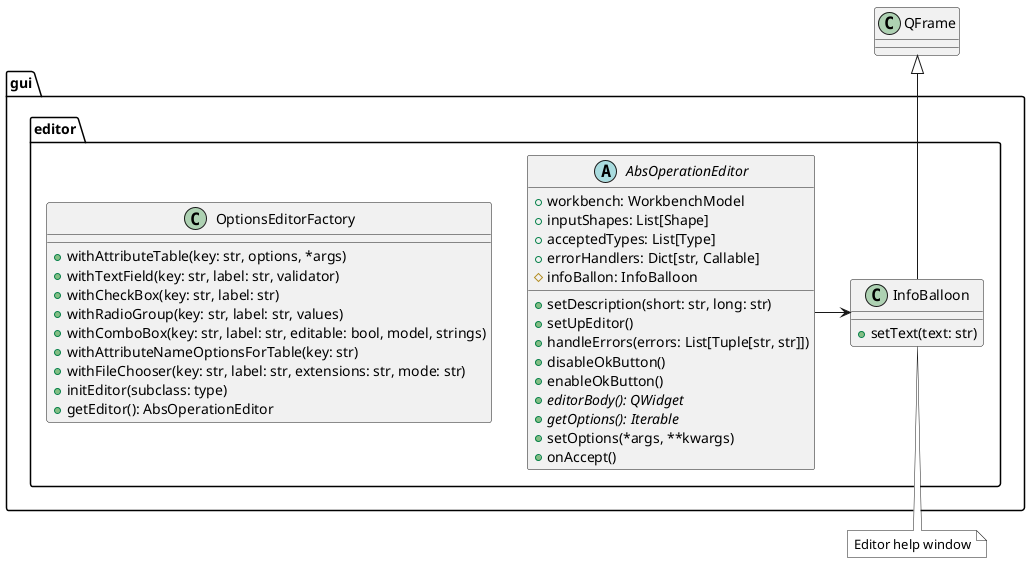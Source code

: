 @startuml editor_pack

package gui.editor {

abstract class AbsOperationEditor {
+ workbench: WorkbenchModel
+ inputShapes: List[Shape]
+ acceptedTypes: List[Type]
+ errorHandlers: Dict[str, Callable]
# infoBallon: InfoBalloon

+ setDescription(short: str, long: str)
+ setUpEditor()
+ handleErrors(errors: List[Tuple[str, str]])
+ disableOkButton()
+ enableOkButton()
+ {abstract} editorBody(): QWidget
+ {abstract} getOptions(): Iterable
+ setOptions(*args, **kwargs)
+ onAccept()
}

class InfoBalloon {
  + setText(text: str)
}

class OptionsEditorFactory {
  + withAttributeTable(key: str, options, *args)
  + withTextField(key: str, label: str, validator)
  + withCheckBox(key: str, label: str)
  + withRadioGroup(key: str, label: str, values)
  + withComboBox(key: str, label: str, editable: bool, model, strings)
  + withAttributeNameOptionsForTable(key: str)
  + withFileChooser(key: str, label: str, extensions: str, mode: str)  
  + initEditor(subclass: type)
  + getEditor(): AbsOperationEditor
}
}

note bottom of InfoBalloon #White
Editor help window
endnote

QFrame <|-- InfoBalloon
AbsOperationEditor -> InfoBalloon


@enduml